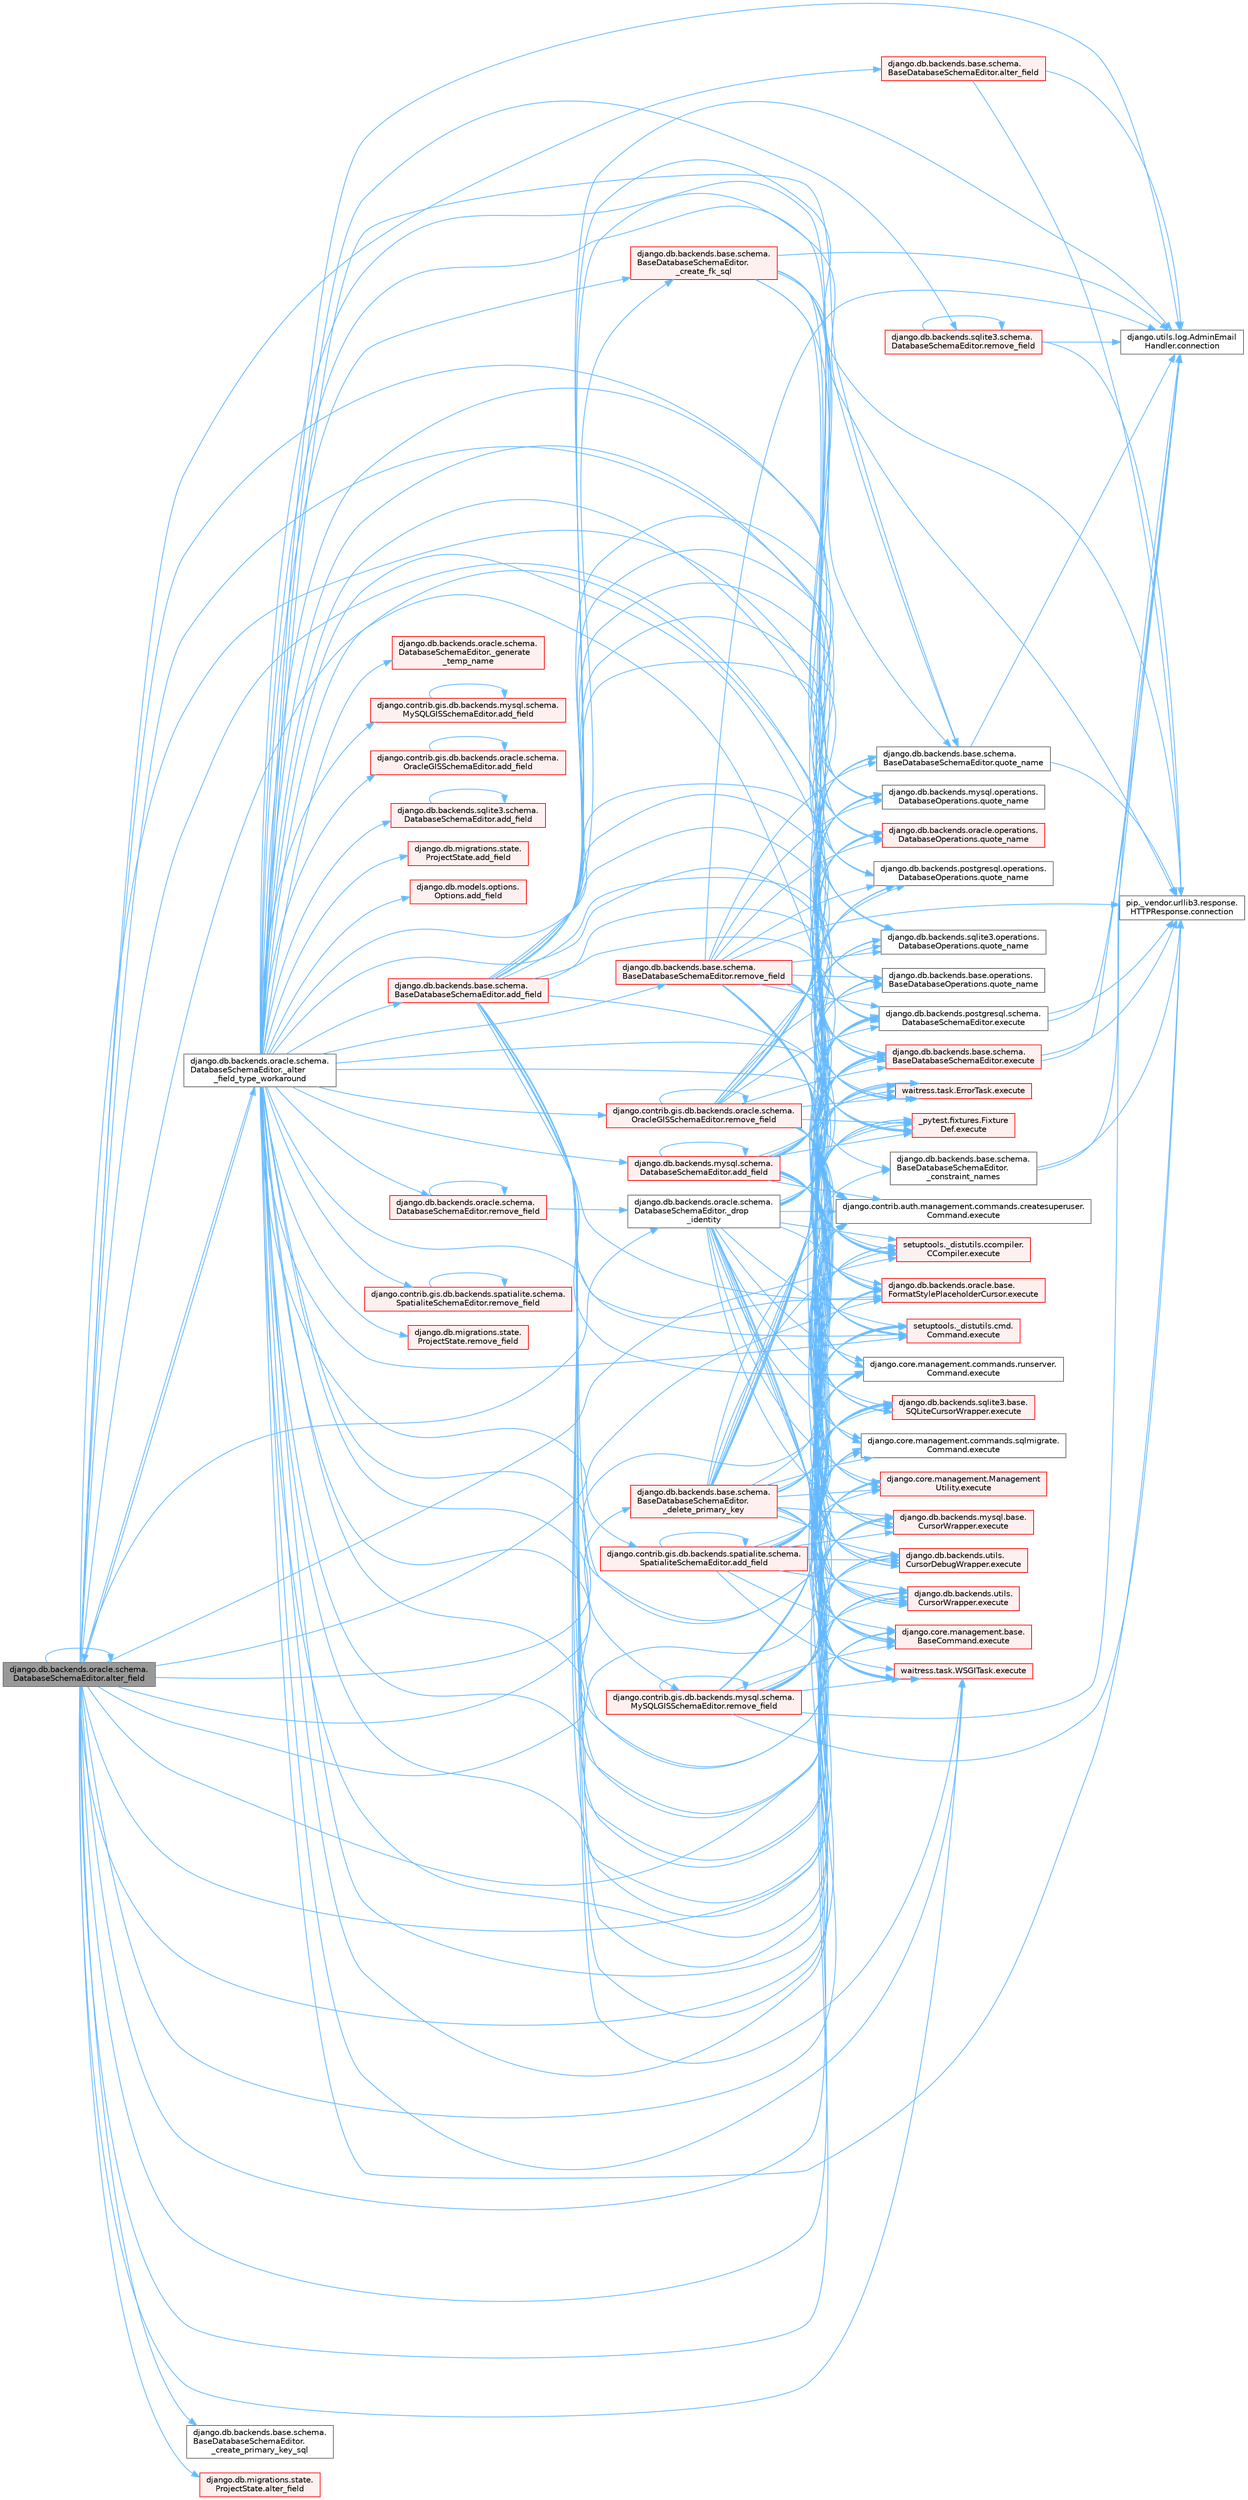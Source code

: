 digraph "django.db.backends.oracle.schema.DatabaseSchemaEditor.alter_field"
{
 // LATEX_PDF_SIZE
  bgcolor="transparent";
  edge [fontname=Helvetica,fontsize=10,labelfontname=Helvetica,labelfontsize=10];
  node [fontname=Helvetica,fontsize=10,shape=box,height=0.2,width=0.4];
  rankdir="LR";
  Node1 [id="Node000001",label="django.db.backends.oracle.schema.\lDatabaseSchemaEditor.alter_field",height=0.2,width=0.4,color="gray40", fillcolor="grey60", style="filled", fontcolor="black",tooltip=" "];
  Node1 -> Node2 [id="edge1_Node000001_Node000002",color="steelblue1",style="solid",tooltip=" "];
  Node2 [id="Node000002",label="django.db.backends.oracle.schema.\lDatabaseSchemaEditor._alter\l_field_type_workaround",height=0.2,width=0.4,color="grey40", fillcolor="white", style="filled",URL="$classdjango_1_1db_1_1backends_1_1oracle_1_1schema_1_1_database_schema_editor.html#a78bc314f7e1030c1ef072c72a185ebd5",tooltip=" "];
  Node2 -> Node3 [id="edge2_Node000002_Node000003",color="steelblue1",style="solid",tooltip=" "];
  Node3 [id="Node000003",label="django.db.backends.base.schema.\lBaseDatabaseSchemaEditor.\l_create_fk_sql",height=0.2,width=0.4,color="red", fillcolor="#FFF0F0", style="filled",URL="$classdjango_1_1db_1_1backends_1_1base_1_1schema_1_1_base_database_schema_editor.html#ad853d22c43c3b3a9d73e094ac6344331",tooltip=" "];
  Node3 -> Node6 [id="edge3_Node000003_Node000006",color="steelblue1",style="solid",tooltip=" "];
  Node6 [id="Node000006",label="django.utils.log.AdminEmail\lHandler.connection",height=0.2,width=0.4,color="grey40", fillcolor="white", style="filled",URL="$classdjango_1_1utils_1_1log_1_1_admin_email_handler.html#a545b5f7ec55a857fe1ca7836814a0760",tooltip=" "];
  Node3 -> Node7 [id="edge4_Node000003_Node000007",color="steelblue1",style="solid",tooltip=" "];
  Node7 [id="Node000007",label="pip._vendor.urllib3.response.\lHTTPResponse.connection",height=0.2,width=0.4,color="grey40", fillcolor="white", style="filled",URL="$classpip_1_1__vendor_1_1urllib3_1_1response_1_1_h_t_t_p_response.html#a9002314624685de3bbf9b84bdc87fef8",tooltip=" "];
  Node3 -> Node8 [id="edge5_Node000003_Node000008",color="steelblue1",style="solid",tooltip=" "];
  Node8 [id="Node000008",label="django.db.backends.base.operations.\lBaseDatabaseOperations.quote_name",height=0.2,width=0.4,color="grey40", fillcolor="white", style="filled",URL="$classdjango_1_1db_1_1backends_1_1base_1_1operations_1_1_base_database_operations.html#ab468094d1b03334704774ae62fbb7955",tooltip=" "];
  Node3 -> Node9 [id="edge6_Node000003_Node000009",color="steelblue1",style="solid",tooltip=" "];
  Node9 [id="Node000009",label="django.db.backends.base.schema.\lBaseDatabaseSchemaEditor.quote_name",height=0.2,width=0.4,color="grey40", fillcolor="white", style="filled",URL="$classdjango_1_1db_1_1backends_1_1base_1_1schema_1_1_base_database_schema_editor.html#aa816e47aecbbe22e29c76f25001a873a",tooltip=" "];
  Node9 -> Node6 [id="edge7_Node000009_Node000006",color="steelblue1",style="solid",tooltip=" "];
  Node9 -> Node7 [id="edge8_Node000009_Node000007",color="steelblue1",style="solid",tooltip=" "];
  Node3 -> Node10 [id="edge9_Node000003_Node000010",color="steelblue1",style="solid",tooltip=" "];
  Node10 [id="Node000010",label="django.db.backends.mysql.operations.\lDatabaseOperations.quote_name",height=0.2,width=0.4,color="grey40", fillcolor="white", style="filled",URL="$classdjango_1_1db_1_1backends_1_1mysql_1_1operations_1_1_database_operations.html#a5d1561dd784c0f000ed8c1aa43a6efbf",tooltip=" "];
  Node3 -> Node11 [id="edge10_Node000003_Node000011",color="steelblue1",style="solid",tooltip=" "];
  Node11 [id="Node000011",label="django.db.backends.oracle.operations.\lDatabaseOperations.quote_name",height=0.2,width=0.4,color="red", fillcolor="#FFF0F0", style="filled",URL="$classdjango_1_1db_1_1backends_1_1oracle_1_1operations_1_1_database_operations.html#ac7551d250b0adf678e5d00e4d69cb021",tooltip=" "];
  Node3 -> Node17 [id="edge11_Node000003_Node000017",color="steelblue1",style="solid",tooltip=" "];
  Node17 [id="Node000017",label="django.db.backends.postgresql.operations.\lDatabaseOperations.quote_name",height=0.2,width=0.4,color="grey40", fillcolor="white", style="filled",URL="$classdjango_1_1db_1_1backends_1_1postgresql_1_1operations_1_1_database_operations.html#ab2f9e33071d2c5abb03744171da3b801",tooltip=" "];
  Node3 -> Node18 [id="edge12_Node000003_Node000018",color="steelblue1",style="solid",tooltip=" "];
  Node18 [id="Node000018",label="django.db.backends.sqlite3.operations.\lDatabaseOperations.quote_name",height=0.2,width=0.4,color="grey40", fillcolor="white", style="filled",URL="$classdjango_1_1db_1_1backends_1_1sqlite3_1_1operations_1_1_database_operations.html#a14cbbcb5e889d88278c96a39911d641b",tooltip=" "];
  Node2 -> Node19 [id="edge13_Node000002_Node000019",color="steelblue1",style="solid",tooltip=" "];
  Node19 [id="Node000019",label="django.db.backends.oracle.schema.\lDatabaseSchemaEditor._generate\l_temp_name",height=0.2,width=0.4,color="red", fillcolor="#FFF0F0", style="filled",URL="$classdjango_1_1db_1_1backends_1_1oracle_1_1schema_1_1_database_schema_editor.html#a8c8496f0808096238c1c1738d7d98ccd",tooltip=" "];
  Node2 -> Node21 [id="edge14_Node000002_Node000021",color="steelblue1",style="solid",tooltip=" "];
  Node21 [id="Node000021",label="django.contrib.gis.db.backends.mysql.schema.\lMySQLGISSchemaEditor.add_field",height=0.2,width=0.4,color="red", fillcolor="#FFF0F0", style="filled",URL="$classdjango_1_1contrib_1_1gis_1_1db_1_1backends_1_1mysql_1_1schema_1_1_my_s_q_l_g_i_s_schema_editor.html#a2be61526cbe6b641a69269de2a2c11b5",tooltip=" "];
  Node21 -> Node21 [id="edge15_Node000021_Node000021",color="steelblue1",style="solid",tooltip=" "];
  Node2 -> Node4545 [id="edge16_Node000002_Node004545",color="steelblue1",style="solid",tooltip=" "];
  Node4545 [id="Node004545",label="django.contrib.gis.db.backends.oracle.schema.\lOracleGISSchemaEditor.add_field",height=0.2,width=0.4,color="red", fillcolor="#FFF0F0", style="filled",URL="$classdjango_1_1contrib_1_1gis_1_1db_1_1backends_1_1oracle_1_1schema_1_1_oracle_g_i_s_schema_editor.html#a809e33d7f4b5e305ff78ef88888b0911",tooltip=" "];
  Node4545 -> Node4545 [id="edge17_Node004545_Node004545",color="steelblue1",style="solid",tooltip=" "];
  Node2 -> Node4547 [id="edge18_Node000002_Node004547",color="steelblue1",style="solid",tooltip=" "];
  Node4547 [id="Node004547",label="django.contrib.gis.db.backends.spatialite.schema.\lSpatialiteSchemaEditor.add_field",height=0.2,width=0.4,color="red", fillcolor="#FFF0F0", style="filled",URL="$classdjango_1_1contrib_1_1gis_1_1db_1_1backends_1_1spatialite_1_1schema_1_1_spatialite_schema_editor.html#ac6c0a11c42d919d3c5cc74bb59d8dcfc",tooltip=" "];
  Node4547 -> Node4547 [id="edge19_Node004547_Node004547",color="steelblue1",style="solid",tooltip=" "];
  Node4547 -> Node23 [id="edge20_Node004547_Node000023",color="steelblue1",style="solid",tooltip=" "];
  Node23 [id="Node000023",label="_pytest.fixtures.Fixture\lDef.execute",height=0.2,width=0.4,color="red", fillcolor="#FFF0F0", style="filled",URL="$class__pytest_1_1fixtures_1_1_fixture_def.html#ac27e0caaadd6404ffc2715216b643993",tooltip=" "];
  Node4547 -> Node3968 [id="edge21_Node004547_Node003968",color="steelblue1",style="solid",tooltip=" "];
  Node3968 [id="Node003968",label="django.contrib.auth.management.commands.createsuperuser.\lCommand.execute",height=0.2,width=0.4,color="grey40", fillcolor="white", style="filled",URL="$classdjango_1_1contrib_1_1auth_1_1management_1_1commands_1_1createsuperuser_1_1_command.html#a4dc8ad9953fcae01a4c61c32fe4c6540",tooltip=" "];
  Node4547 -> Node3969 [id="edge22_Node004547_Node003969",color="steelblue1",style="solid",tooltip=" "];
  Node3969 [id="Node003969",label="django.core.management.base.\lBaseCommand.execute",height=0.2,width=0.4,color="red", fillcolor="#FFF0F0", style="filled",URL="$classdjango_1_1core_1_1management_1_1base_1_1_base_command.html#a5621c1fb51be6a2deff6777d90c25ee0",tooltip=" "];
  Node4547 -> Node3971 [id="edge23_Node004547_Node003971",color="steelblue1",style="solid",tooltip=" "];
  Node3971 [id="Node003971",label="django.core.management.commands.runserver.\lCommand.execute",height=0.2,width=0.4,color="grey40", fillcolor="white", style="filled",URL="$classdjango_1_1core_1_1management_1_1commands_1_1runserver_1_1_command.html#a86b4bdbf596d9f612125e143148d9919",tooltip=" "];
  Node4547 -> Node3972 [id="edge24_Node004547_Node003972",color="steelblue1",style="solid",tooltip=" "];
  Node3972 [id="Node003972",label="django.core.management.commands.sqlmigrate.\lCommand.execute",height=0.2,width=0.4,color="grey40", fillcolor="white", style="filled",URL="$classdjango_1_1core_1_1management_1_1commands_1_1sqlmigrate_1_1_command.html#ad47c65d3d4820430ce43bb5f2086789d",tooltip=" "];
  Node4547 -> Node3973 [id="edge25_Node004547_Node003973",color="steelblue1",style="solid",tooltip=" "];
  Node3973 [id="Node003973",label="django.core.management.Management\lUtility.execute",height=0.2,width=0.4,color="red", fillcolor="#FFF0F0", style="filled",URL="$classdjango_1_1core_1_1management_1_1_management_utility.html#ab2752203019f6a6274c55e096770c008",tooltip=" "];
  Node4547 -> Node3981 [id="edge26_Node004547_Node003981",color="steelblue1",style="solid",tooltip=" "];
  Node3981 [id="Node003981",label="django.db.backends.base.schema.\lBaseDatabaseSchemaEditor.execute",height=0.2,width=0.4,color="red", fillcolor="#FFF0F0", style="filled",URL="$classdjango_1_1db_1_1backends_1_1base_1_1schema_1_1_base_database_schema_editor.html#a964d07b6ba94dc1698e896feeeb57353",tooltip=" "];
  Node3981 -> Node6 [id="edge27_Node003981_Node000006",color="steelblue1",style="solid",tooltip=" "];
  Node3981 -> Node7 [id="edge28_Node003981_Node000007",color="steelblue1",style="solid",tooltip=" "];
  Node4547 -> Node3984 [id="edge29_Node004547_Node003984",color="steelblue1",style="solid",tooltip=" "];
  Node3984 [id="Node003984",label="django.db.backends.mysql.base.\lCursorWrapper.execute",height=0.2,width=0.4,color="red", fillcolor="#FFF0F0", style="filled",URL="$classdjango_1_1db_1_1backends_1_1mysql_1_1base_1_1_cursor_wrapper.html#a6b2d41b73d7c215224f1e994aad6ad60",tooltip=" "];
  Node4547 -> Node3985 [id="edge30_Node004547_Node003985",color="steelblue1",style="solid",tooltip=" "];
  Node3985 [id="Node003985",label="django.db.backends.oracle.base.\lFormatStylePlaceholderCursor.execute",height=0.2,width=0.4,color="red", fillcolor="#FFF0F0", style="filled",URL="$classdjango_1_1db_1_1backends_1_1oracle_1_1base_1_1_format_style_placeholder_cursor.html#a0717bdbea59134a88e5f10399c33a251",tooltip=" "];
  Node4547 -> Node3991 [id="edge31_Node004547_Node003991",color="steelblue1",style="solid",tooltip=" "];
  Node3991 [id="Node003991",label="django.db.backends.postgresql.schema.\lDatabaseSchemaEditor.execute",height=0.2,width=0.4,color="grey40", fillcolor="white", style="filled",URL="$classdjango_1_1db_1_1backends_1_1postgresql_1_1schema_1_1_database_schema_editor.html#afe7e39d1fd0ac2c6216f90295b9382ae",tooltip=" "];
  Node3991 -> Node6 [id="edge32_Node003991_Node000006",color="steelblue1",style="solid",tooltip=" "];
  Node3991 -> Node7 [id="edge33_Node003991_Node000007",color="steelblue1",style="solid",tooltip=" "];
  Node4547 -> Node3992 [id="edge34_Node004547_Node003992",color="steelblue1",style="solid",tooltip=" "];
  Node3992 [id="Node003992",label="django.db.backends.sqlite3.base.\lSQLiteCursorWrapper.execute",height=0.2,width=0.4,color="red", fillcolor="#FFF0F0", style="filled",URL="$classdjango_1_1db_1_1backends_1_1sqlite3_1_1base_1_1_s_q_lite_cursor_wrapper.html#a41115eb3813040514a6c6c7111aa0b57",tooltip=" "];
  Node4547 -> Node3994 [id="edge35_Node004547_Node003994",color="steelblue1",style="solid",tooltip=" "];
  Node3994 [id="Node003994",label="django.db.backends.utils.\lCursorDebugWrapper.execute",height=0.2,width=0.4,color="red", fillcolor="#FFF0F0", style="filled",URL="$classdjango_1_1db_1_1backends_1_1utils_1_1_cursor_debug_wrapper.html#af0443013785fceb3f05b38198a71ca3f",tooltip=" "];
  Node4547 -> Node3995 [id="edge36_Node004547_Node003995",color="steelblue1",style="solid",tooltip=" "];
  Node3995 [id="Node003995",label="django.db.backends.utils.\lCursorWrapper.execute",height=0.2,width=0.4,color="red", fillcolor="#FFF0F0", style="filled",URL="$classdjango_1_1db_1_1backends_1_1utils_1_1_cursor_wrapper.html#a7d0bc9b6584c9fee961505e1d460547c",tooltip=" "];
  Node4547 -> Node3998 [id="edge37_Node004547_Node003998",color="steelblue1",style="solid",tooltip=" "];
  Node3998 [id="Node003998",label="setuptools._distutils.ccompiler.\lCCompiler.execute",height=0.2,width=0.4,color="red", fillcolor="#FFF0F0", style="filled",URL="$classsetuptools_1_1__distutils_1_1ccompiler_1_1_c_compiler.html#a726dd6c4cc45b2077fa6bc43dc8fe60e",tooltip=" "];
  Node4547 -> Node3999 [id="edge38_Node004547_Node003999",color="steelblue1",style="solid",tooltip=" "];
  Node3999 [id="Node003999",label="setuptools._distutils.cmd.\lCommand.execute",height=0.2,width=0.4,color="red", fillcolor="#FFF0F0", style="filled",URL="$classsetuptools_1_1__distutils_1_1cmd_1_1_command.html#a371b567539d5bc0e2a134bf361e97b38",tooltip=" "];
  Node4547 -> Node4000 [id="edge39_Node004547_Node004000",color="steelblue1",style="solid",tooltip=" "];
  Node4000 [id="Node004000",label="waitress.task.ErrorTask.execute",height=0.2,width=0.4,color="red", fillcolor="#FFF0F0", style="filled",URL="$classwaitress_1_1task_1_1_error_task.html#ad5c6d14c13ba3d33e82b1b138e634bb0",tooltip=" "];
  Node4547 -> Node4001 [id="edge40_Node004547_Node004001",color="steelblue1",style="solid",tooltip=" "];
  Node4001 [id="Node004001",label="waitress.task.WSGITask.execute",height=0.2,width=0.4,color="red", fillcolor="#FFF0F0", style="filled",URL="$classwaitress_1_1task_1_1_w_s_g_i_task.html#ac677ac1c03116dfa724298750580883b",tooltip=" "];
  Node2 -> Node4589 [id="edge41_Node000002_Node004589",color="steelblue1",style="solid",tooltip=" "];
  Node4589 [id="Node004589",label="django.db.backends.base.schema.\lBaseDatabaseSchemaEditor.add_field",height=0.2,width=0.4,color="red", fillcolor="#FFF0F0", style="filled",URL="$classdjango_1_1db_1_1backends_1_1base_1_1schema_1_1_base_database_schema_editor.html#affe03b0f7c180f8cb5759a5cff4f006a",tooltip=" "];
  Node4589 -> Node3 [id="edge42_Node004589_Node000003",color="steelblue1",style="solid",tooltip=" "];
  Node4589 -> Node6 [id="edge43_Node004589_Node000006",color="steelblue1",style="solid",tooltip=" "];
  Node4589 -> Node7 [id="edge44_Node004589_Node000007",color="steelblue1",style="solid",tooltip=" "];
  Node4589 -> Node23 [id="edge45_Node004589_Node000023",color="steelblue1",style="solid",tooltip=" "];
  Node4589 -> Node3968 [id="edge46_Node004589_Node003968",color="steelblue1",style="solid",tooltip=" "];
  Node4589 -> Node3969 [id="edge47_Node004589_Node003969",color="steelblue1",style="solid",tooltip=" "];
  Node4589 -> Node3971 [id="edge48_Node004589_Node003971",color="steelblue1",style="solid",tooltip=" "];
  Node4589 -> Node3972 [id="edge49_Node004589_Node003972",color="steelblue1",style="solid",tooltip=" "];
  Node4589 -> Node3973 [id="edge50_Node004589_Node003973",color="steelblue1",style="solid",tooltip=" "];
  Node4589 -> Node3981 [id="edge51_Node004589_Node003981",color="steelblue1",style="solid",tooltip=" "];
  Node4589 -> Node3984 [id="edge52_Node004589_Node003984",color="steelblue1",style="solid",tooltip=" "];
  Node4589 -> Node3985 [id="edge53_Node004589_Node003985",color="steelblue1",style="solid",tooltip=" "];
  Node4589 -> Node3991 [id="edge54_Node004589_Node003991",color="steelblue1",style="solid",tooltip=" "];
  Node4589 -> Node3992 [id="edge55_Node004589_Node003992",color="steelblue1",style="solid",tooltip=" "];
  Node4589 -> Node3994 [id="edge56_Node004589_Node003994",color="steelblue1",style="solid",tooltip=" "];
  Node4589 -> Node3995 [id="edge57_Node004589_Node003995",color="steelblue1",style="solid",tooltip=" "];
  Node4589 -> Node3998 [id="edge58_Node004589_Node003998",color="steelblue1",style="solid",tooltip=" "];
  Node4589 -> Node3999 [id="edge59_Node004589_Node003999",color="steelblue1",style="solid",tooltip=" "];
  Node4589 -> Node4000 [id="edge60_Node004589_Node004000",color="steelblue1",style="solid",tooltip=" "];
  Node4589 -> Node4001 [id="edge61_Node004589_Node004001",color="steelblue1",style="solid",tooltip=" "];
  Node4589 -> Node8 [id="edge62_Node004589_Node000008",color="steelblue1",style="solid",tooltip=" "];
  Node4589 -> Node9 [id="edge63_Node004589_Node000009",color="steelblue1",style="solid",tooltip=" "];
  Node4589 -> Node10 [id="edge64_Node004589_Node000010",color="steelblue1",style="solid",tooltip=" "];
  Node4589 -> Node11 [id="edge65_Node004589_Node000011",color="steelblue1",style="solid",tooltip=" "];
  Node4589 -> Node17 [id="edge66_Node004589_Node000017",color="steelblue1",style="solid",tooltip=" "];
  Node4589 -> Node18 [id="edge67_Node004589_Node000018",color="steelblue1",style="solid",tooltip=" "];
  Node2 -> Node4621 [id="edge68_Node000002_Node004621",color="steelblue1",style="solid",tooltip=" "];
  Node4621 [id="Node004621",label="django.db.backends.mysql.schema.\lDatabaseSchemaEditor.add_field",height=0.2,width=0.4,color="red", fillcolor="#FFF0F0", style="filled",URL="$classdjango_1_1db_1_1backends_1_1mysql_1_1schema_1_1_database_schema_editor.html#a2bb764c2fab516643cccf83b8865b410",tooltip=" "];
  Node4621 -> Node4621 [id="edge69_Node004621_Node004621",color="steelblue1",style="solid",tooltip=" "];
  Node4621 -> Node23 [id="edge70_Node004621_Node000023",color="steelblue1",style="solid",tooltip=" "];
  Node4621 -> Node3968 [id="edge71_Node004621_Node003968",color="steelblue1",style="solid",tooltip=" "];
  Node4621 -> Node3969 [id="edge72_Node004621_Node003969",color="steelblue1",style="solid",tooltip=" "];
  Node4621 -> Node3971 [id="edge73_Node004621_Node003971",color="steelblue1",style="solid",tooltip=" "];
  Node4621 -> Node3972 [id="edge74_Node004621_Node003972",color="steelblue1",style="solid",tooltip=" "];
  Node4621 -> Node3973 [id="edge75_Node004621_Node003973",color="steelblue1",style="solid",tooltip=" "];
  Node4621 -> Node3981 [id="edge76_Node004621_Node003981",color="steelblue1",style="solid",tooltip=" "];
  Node4621 -> Node3984 [id="edge77_Node004621_Node003984",color="steelblue1",style="solid",tooltip=" "];
  Node4621 -> Node3985 [id="edge78_Node004621_Node003985",color="steelblue1",style="solid",tooltip=" "];
  Node4621 -> Node3991 [id="edge79_Node004621_Node003991",color="steelblue1",style="solid",tooltip=" "];
  Node4621 -> Node3992 [id="edge80_Node004621_Node003992",color="steelblue1",style="solid",tooltip=" "];
  Node4621 -> Node3994 [id="edge81_Node004621_Node003994",color="steelblue1",style="solid",tooltip=" "];
  Node4621 -> Node3995 [id="edge82_Node004621_Node003995",color="steelblue1",style="solid",tooltip=" "];
  Node4621 -> Node3998 [id="edge83_Node004621_Node003998",color="steelblue1",style="solid",tooltip=" "];
  Node4621 -> Node3999 [id="edge84_Node004621_Node003999",color="steelblue1",style="solid",tooltip=" "];
  Node4621 -> Node4000 [id="edge85_Node004621_Node004000",color="steelblue1",style="solid",tooltip=" "];
  Node4621 -> Node4001 [id="edge86_Node004621_Node004001",color="steelblue1",style="solid",tooltip=" "];
  Node4621 -> Node8 [id="edge87_Node004621_Node000008",color="steelblue1",style="solid",tooltip=" "];
  Node4621 -> Node9 [id="edge88_Node004621_Node000009",color="steelblue1",style="solid",tooltip=" "];
  Node4621 -> Node10 [id="edge89_Node004621_Node000010",color="steelblue1",style="solid",tooltip=" "];
  Node4621 -> Node11 [id="edge90_Node004621_Node000011",color="steelblue1",style="solid",tooltip=" "];
  Node4621 -> Node17 [id="edge91_Node004621_Node000017",color="steelblue1",style="solid",tooltip=" "];
  Node4621 -> Node18 [id="edge92_Node004621_Node000018",color="steelblue1",style="solid",tooltip=" "];
  Node2 -> Node4622 [id="edge93_Node000002_Node004622",color="steelblue1",style="solid",tooltip=" "];
  Node4622 [id="Node004622",label="django.db.backends.sqlite3.schema.\lDatabaseSchemaEditor.add_field",height=0.2,width=0.4,color="red", fillcolor="#FFF0F0", style="filled",URL="$classdjango_1_1db_1_1backends_1_1sqlite3_1_1schema_1_1_database_schema_editor.html#a86ab5e51a9418ae6d274cd67fed8ba0b",tooltip=" "];
  Node4622 -> Node4622 [id="edge94_Node004622_Node004622",color="steelblue1",style="solid",tooltip=" "];
  Node2 -> Node4633 [id="edge95_Node000002_Node004633",color="steelblue1",style="solid",tooltip=" "];
  Node4633 [id="Node004633",label="django.db.migrations.state.\lProjectState.add_field",height=0.2,width=0.4,color="red", fillcolor="#FFF0F0", style="filled",URL="$classdjango_1_1db_1_1migrations_1_1state_1_1_project_state.html#a05867e83b921067934002ceac52dcbe4",tooltip=" "];
  Node2 -> Node4645 [id="edge96_Node000002_Node004645",color="steelblue1",style="solid",tooltip=" "];
  Node4645 [id="Node004645",label="django.db.models.options.\lOptions.add_field",height=0.2,width=0.4,color="red", fillcolor="#FFF0F0", style="filled",URL="$classdjango_1_1db_1_1models_1_1options_1_1_options.html#a32d3d86d6fa418059b951c6e8021d4af",tooltip=" "];
  Node2 -> Node1 [id="edge97_Node000002_Node000001",color="steelblue1",style="solid",tooltip=" "];
  Node2 -> Node6 [id="edge98_Node000002_Node000006",color="steelblue1",style="solid",tooltip=" "];
  Node2 -> Node7 [id="edge99_Node000002_Node000007",color="steelblue1",style="solid",tooltip=" "];
  Node2 -> Node23 [id="edge100_Node000002_Node000023",color="steelblue1",style="solid",tooltip=" "];
  Node2 -> Node3968 [id="edge101_Node000002_Node003968",color="steelblue1",style="solid",tooltip=" "];
  Node2 -> Node3969 [id="edge102_Node000002_Node003969",color="steelblue1",style="solid",tooltip=" "];
  Node2 -> Node3971 [id="edge103_Node000002_Node003971",color="steelblue1",style="solid",tooltip=" "];
  Node2 -> Node3972 [id="edge104_Node000002_Node003972",color="steelblue1",style="solid",tooltip=" "];
  Node2 -> Node3973 [id="edge105_Node000002_Node003973",color="steelblue1",style="solid",tooltip=" "];
  Node2 -> Node3981 [id="edge106_Node000002_Node003981",color="steelblue1",style="solid",tooltip=" "];
  Node2 -> Node3984 [id="edge107_Node000002_Node003984",color="steelblue1",style="solid",tooltip=" "];
  Node2 -> Node3985 [id="edge108_Node000002_Node003985",color="steelblue1",style="solid",tooltip=" "];
  Node2 -> Node3991 [id="edge109_Node000002_Node003991",color="steelblue1",style="solid",tooltip=" "];
  Node2 -> Node3992 [id="edge110_Node000002_Node003992",color="steelblue1",style="solid",tooltip=" "];
  Node2 -> Node3994 [id="edge111_Node000002_Node003994",color="steelblue1",style="solid",tooltip=" "];
  Node2 -> Node3995 [id="edge112_Node000002_Node003995",color="steelblue1",style="solid",tooltip=" "];
  Node2 -> Node3998 [id="edge113_Node000002_Node003998",color="steelblue1",style="solid",tooltip=" "];
  Node2 -> Node3999 [id="edge114_Node000002_Node003999",color="steelblue1",style="solid",tooltip=" "];
  Node2 -> Node4000 [id="edge115_Node000002_Node004000",color="steelblue1",style="solid",tooltip=" "];
  Node2 -> Node4001 [id="edge116_Node000002_Node004001",color="steelblue1",style="solid",tooltip=" "];
  Node2 -> Node8 [id="edge117_Node000002_Node000008",color="steelblue1",style="solid",tooltip=" "];
  Node2 -> Node9 [id="edge118_Node000002_Node000009",color="steelblue1",style="solid",tooltip=" "];
  Node2 -> Node10 [id="edge119_Node000002_Node000010",color="steelblue1",style="solid",tooltip=" "];
  Node2 -> Node11 [id="edge120_Node000002_Node000011",color="steelblue1",style="solid",tooltip=" "];
  Node2 -> Node17 [id="edge121_Node000002_Node000017",color="steelblue1",style="solid",tooltip=" "];
  Node2 -> Node18 [id="edge122_Node000002_Node000018",color="steelblue1",style="solid",tooltip=" "];
  Node2 -> Node4648 [id="edge123_Node000002_Node004648",color="steelblue1",style="solid",tooltip=" "];
  Node4648 [id="Node004648",label="django.contrib.gis.db.backends.mysql.schema.\lMySQLGISSchemaEditor.remove_field",height=0.2,width=0.4,color="red", fillcolor="#FFF0F0", style="filled",URL="$classdjango_1_1contrib_1_1gis_1_1db_1_1backends_1_1mysql_1_1schema_1_1_my_s_q_l_g_i_s_schema_editor.html#a42c4ccd16596ef9bc64369e876e66df3",tooltip=" "];
  Node4648 -> Node6 [id="edge124_Node004648_Node000006",color="steelblue1",style="solid",tooltip=" "];
  Node4648 -> Node7 [id="edge125_Node004648_Node000007",color="steelblue1",style="solid",tooltip=" "];
  Node4648 -> Node23 [id="edge126_Node004648_Node000023",color="steelblue1",style="solid",tooltip=" "];
  Node4648 -> Node3968 [id="edge127_Node004648_Node003968",color="steelblue1",style="solid",tooltip=" "];
  Node4648 -> Node3969 [id="edge128_Node004648_Node003969",color="steelblue1",style="solid",tooltip=" "];
  Node4648 -> Node3971 [id="edge129_Node004648_Node003971",color="steelblue1",style="solid",tooltip=" "];
  Node4648 -> Node3972 [id="edge130_Node004648_Node003972",color="steelblue1",style="solid",tooltip=" "];
  Node4648 -> Node3973 [id="edge131_Node004648_Node003973",color="steelblue1",style="solid",tooltip=" "];
  Node4648 -> Node3981 [id="edge132_Node004648_Node003981",color="steelblue1",style="solid",tooltip=" "];
  Node4648 -> Node3984 [id="edge133_Node004648_Node003984",color="steelblue1",style="solid",tooltip=" "];
  Node4648 -> Node3985 [id="edge134_Node004648_Node003985",color="steelblue1",style="solid",tooltip=" "];
  Node4648 -> Node3991 [id="edge135_Node004648_Node003991",color="steelblue1",style="solid",tooltip=" "];
  Node4648 -> Node3992 [id="edge136_Node004648_Node003992",color="steelblue1",style="solid",tooltip=" "];
  Node4648 -> Node3994 [id="edge137_Node004648_Node003994",color="steelblue1",style="solid",tooltip=" "];
  Node4648 -> Node3995 [id="edge138_Node004648_Node003995",color="steelblue1",style="solid",tooltip=" "];
  Node4648 -> Node3998 [id="edge139_Node004648_Node003998",color="steelblue1",style="solid",tooltip=" "];
  Node4648 -> Node3999 [id="edge140_Node004648_Node003999",color="steelblue1",style="solid",tooltip=" "];
  Node4648 -> Node4000 [id="edge141_Node004648_Node004000",color="steelblue1",style="solid",tooltip=" "];
  Node4648 -> Node4001 [id="edge142_Node004648_Node004001",color="steelblue1",style="solid",tooltip=" "];
  Node4648 -> Node4648 [id="edge143_Node004648_Node004648",color="steelblue1",style="solid",tooltip=" "];
  Node2 -> Node4649 [id="edge144_Node000002_Node004649",color="steelblue1",style="solid",tooltip=" "];
  Node4649 [id="Node004649",label="django.contrib.gis.db.backends.oracle.schema.\lOracleGISSchemaEditor.remove_field",height=0.2,width=0.4,color="red", fillcolor="#FFF0F0", style="filled",URL="$classdjango_1_1contrib_1_1gis_1_1db_1_1backends_1_1oracle_1_1schema_1_1_oracle_g_i_s_schema_editor.html#ae50523d90339ec103c8749d685f411bc",tooltip=" "];
  Node4649 -> Node23 [id="edge145_Node004649_Node000023",color="steelblue1",style="solid",tooltip=" "];
  Node4649 -> Node3968 [id="edge146_Node004649_Node003968",color="steelblue1",style="solid",tooltip=" "];
  Node4649 -> Node3969 [id="edge147_Node004649_Node003969",color="steelblue1",style="solid",tooltip=" "];
  Node4649 -> Node3971 [id="edge148_Node004649_Node003971",color="steelblue1",style="solid",tooltip=" "];
  Node4649 -> Node3972 [id="edge149_Node004649_Node003972",color="steelblue1",style="solid",tooltip=" "];
  Node4649 -> Node3973 [id="edge150_Node004649_Node003973",color="steelblue1",style="solid",tooltip=" "];
  Node4649 -> Node3981 [id="edge151_Node004649_Node003981",color="steelblue1",style="solid",tooltip=" "];
  Node4649 -> Node3984 [id="edge152_Node004649_Node003984",color="steelblue1",style="solid",tooltip=" "];
  Node4649 -> Node3985 [id="edge153_Node004649_Node003985",color="steelblue1",style="solid",tooltip=" "];
  Node4649 -> Node3991 [id="edge154_Node004649_Node003991",color="steelblue1",style="solid",tooltip=" "];
  Node4649 -> Node3992 [id="edge155_Node004649_Node003992",color="steelblue1",style="solid",tooltip=" "];
  Node4649 -> Node3994 [id="edge156_Node004649_Node003994",color="steelblue1",style="solid",tooltip=" "];
  Node4649 -> Node3995 [id="edge157_Node004649_Node003995",color="steelblue1",style="solid",tooltip=" "];
  Node4649 -> Node3998 [id="edge158_Node004649_Node003998",color="steelblue1",style="solid",tooltip=" "];
  Node4649 -> Node3999 [id="edge159_Node004649_Node003999",color="steelblue1",style="solid",tooltip=" "];
  Node4649 -> Node4000 [id="edge160_Node004649_Node004000",color="steelblue1",style="solid",tooltip=" "];
  Node4649 -> Node4001 [id="edge161_Node004649_Node004001",color="steelblue1",style="solid",tooltip=" "];
  Node4649 -> Node8 [id="edge162_Node004649_Node000008",color="steelblue1",style="solid",tooltip=" "];
  Node4649 -> Node9 [id="edge163_Node004649_Node000009",color="steelblue1",style="solid",tooltip=" "];
  Node4649 -> Node10 [id="edge164_Node004649_Node000010",color="steelblue1",style="solid",tooltip=" "];
  Node4649 -> Node11 [id="edge165_Node004649_Node000011",color="steelblue1",style="solid",tooltip=" "];
  Node4649 -> Node17 [id="edge166_Node004649_Node000017",color="steelblue1",style="solid",tooltip=" "];
  Node4649 -> Node18 [id="edge167_Node004649_Node000018",color="steelblue1",style="solid",tooltip=" "];
  Node4649 -> Node4649 [id="edge168_Node004649_Node004649",color="steelblue1",style="solid",tooltip=" "];
  Node2 -> Node4650 [id="edge169_Node000002_Node004650",color="steelblue1",style="solid",tooltip=" "];
  Node4650 [id="Node004650",label="django.contrib.gis.db.backends.spatialite.schema.\lSpatialiteSchemaEditor.remove_field",height=0.2,width=0.4,color="red", fillcolor="#FFF0F0", style="filled",URL="$classdjango_1_1contrib_1_1gis_1_1db_1_1backends_1_1spatialite_1_1schema_1_1_spatialite_schema_editor.html#a4c59cbfa609b5ed7dc5f235d65898ed4",tooltip=" "];
  Node4650 -> Node4650 [id="edge170_Node004650_Node004650",color="steelblue1",style="solid",tooltip=" "];
  Node2 -> Node4651 [id="edge171_Node000002_Node004651",color="steelblue1",style="solid",tooltip=" "];
  Node4651 [id="Node004651",label="django.db.backends.base.schema.\lBaseDatabaseSchemaEditor.remove_field",height=0.2,width=0.4,color="red", fillcolor="#FFF0F0", style="filled",URL="$classdjango_1_1db_1_1backends_1_1base_1_1schema_1_1_base_database_schema_editor.html#a962851f801c541e11c9ad9265bfe3347",tooltip=" "];
  Node4651 -> Node4652 [id="edge172_Node004651_Node004652",color="steelblue1",style="solid",tooltip=" "];
  Node4652 [id="Node004652",label="django.db.backends.base.schema.\lBaseDatabaseSchemaEditor.\l_constraint_names",height=0.2,width=0.4,color="grey40", fillcolor="white", style="filled",URL="$classdjango_1_1db_1_1backends_1_1base_1_1schema_1_1_base_database_schema_editor.html#a056d09f707e187d8190ea1a9c35ab501",tooltip=" "];
  Node4652 -> Node6 [id="edge173_Node004652_Node000006",color="steelblue1",style="solid",tooltip=" "];
  Node4652 -> Node7 [id="edge174_Node004652_Node000007",color="steelblue1",style="solid",tooltip=" "];
  Node4651 -> Node6 [id="edge175_Node004651_Node000006",color="steelblue1",style="solid",tooltip=" "];
  Node4651 -> Node7 [id="edge176_Node004651_Node000007",color="steelblue1",style="solid",tooltip=" "];
  Node4651 -> Node23 [id="edge177_Node004651_Node000023",color="steelblue1",style="solid",tooltip=" "];
  Node4651 -> Node3968 [id="edge178_Node004651_Node003968",color="steelblue1",style="solid",tooltip=" "];
  Node4651 -> Node3969 [id="edge179_Node004651_Node003969",color="steelblue1",style="solid",tooltip=" "];
  Node4651 -> Node3971 [id="edge180_Node004651_Node003971",color="steelblue1",style="solid",tooltip=" "];
  Node4651 -> Node3972 [id="edge181_Node004651_Node003972",color="steelblue1",style="solid",tooltip=" "];
  Node4651 -> Node3973 [id="edge182_Node004651_Node003973",color="steelblue1",style="solid",tooltip=" "];
  Node4651 -> Node3981 [id="edge183_Node004651_Node003981",color="steelblue1",style="solid",tooltip=" "];
  Node4651 -> Node3984 [id="edge184_Node004651_Node003984",color="steelblue1",style="solid",tooltip=" "];
  Node4651 -> Node3985 [id="edge185_Node004651_Node003985",color="steelblue1",style="solid",tooltip=" "];
  Node4651 -> Node3991 [id="edge186_Node004651_Node003991",color="steelblue1",style="solid",tooltip=" "];
  Node4651 -> Node3992 [id="edge187_Node004651_Node003992",color="steelblue1",style="solid",tooltip=" "];
  Node4651 -> Node3994 [id="edge188_Node004651_Node003994",color="steelblue1",style="solid",tooltip=" "];
  Node4651 -> Node3995 [id="edge189_Node004651_Node003995",color="steelblue1",style="solid",tooltip=" "];
  Node4651 -> Node3998 [id="edge190_Node004651_Node003998",color="steelblue1",style="solid",tooltip=" "];
  Node4651 -> Node3999 [id="edge191_Node004651_Node003999",color="steelblue1",style="solid",tooltip=" "];
  Node4651 -> Node4000 [id="edge192_Node004651_Node004000",color="steelblue1",style="solid",tooltip=" "];
  Node4651 -> Node4001 [id="edge193_Node004651_Node004001",color="steelblue1",style="solid",tooltip=" "];
  Node4651 -> Node8 [id="edge194_Node004651_Node000008",color="steelblue1",style="solid",tooltip=" "];
  Node4651 -> Node9 [id="edge195_Node004651_Node000009",color="steelblue1",style="solid",tooltip=" "];
  Node4651 -> Node10 [id="edge196_Node004651_Node000010",color="steelblue1",style="solid",tooltip=" "];
  Node4651 -> Node11 [id="edge197_Node004651_Node000011",color="steelblue1",style="solid",tooltip=" "];
  Node4651 -> Node17 [id="edge198_Node004651_Node000017",color="steelblue1",style="solid",tooltip=" "];
  Node4651 -> Node18 [id="edge199_Node004651_Node000018",color="steelblue1",style="solid",tooltip=" "];
  Node2 -> Node4654 [id="edge200_Node000002_Node004654",color="steelblue1",style="solid",tooltip=" "];
  Node4654 [id="Node004654",label="django.db.backends.oracle.schema.\lDatabaseSchemaEditor.remove_field",height=0.2,width=0.4,color="red", fillcolor="#FFF0F0", style="filled",URL="$classdjango_1_1db_1_1backends_1_1oracle_1_1schema_1_1_database_schema_editor.html#a16711995d52b9b905bc82eb605593eea",tooltip=" "];
  Node4654 -> Node4655 [id="edge201_Node004654_Node004655",color="steelblue1",style="solid",tooltip=" "];
  Node4655 [id="Node004655",label="django.db.backends.oracle.schema.\lDatabaseSchemaEditor._drop\l_identity",height=0.2,width=0.4,color="grey40", fillcolor="white", style="filled",URL="$classdjango_1_1db_1_1backends_1_1oracle_1_1schema_1_1_database_schema_editor.html#a215f07e8311d1fd657957c4dbba8cfde",tooltip=" "];
  Node4655 -> Node23 [id="edge202_Node004655_Node000023",color="steelblue1",style="solid",tooltip=" "];
  Node4655 -> Node3968 [id="edge203_Node004655_Node003968",color="steelblue1",style="solid",tooltip=" "];
  Node4655 -> Node3969 [id="edge204_Node004655_Node003969",color="steelblue1",style="solid",tooltip=" "];
  Node4655 -> Node3971 [id="edge205_Node004655_Node003971",color="steelblue1",style="solid",tooltip=" "];
  Node4655 -> Node3972 [id="edge206_Node004655_Node003972",color="steelblue1",style="solid",tooltip=" "];
  Node4655 -> Node3973 [id="edge207_Node004655_Node003973",color="steelblue1",style="solid",tooltip=" "];
  Node4655 -> Node3981 [id="edge208_Node004655_Node003981",color="steelblue1",style="solid",tooltip=" "];
  Node4655 -> Node3984 [id="edge209_Node004655_Node003984",color="steelblue1",style="solid",tooltip=" "];
  Node4655 -> Node3985 [id="edge210_Node004655_Node003985",color="steelblue1",style="solid",tooltip=" "];
  Node4655 -> Node3991 [id="edge211_Node004655_Node003991",color="steelblue1",style="solid",tooltip=" "];
  Node4655 -> Node3992 [id="edge212_Node004655_Node003992",color="steelblue1",style="solid",tooltip=" "];
  Node4655 -> Node3994 [id="edge213_Node004655_Node003994",color="steelblue1",style="solid",tooltip=" "];
  Node4655 -> Node3995 [id="edge214_Node004655_Node003995",color="steelblue1",style="solid",tooltip=" "];
  Node4655 -> Node3998 [id="edge215_Node004655_Node003998",color="steelblue1",style="solid",tooltip=" "];
  Node4655 -> Node3999 [id="edge216_Node004655_Node003999",color="steelblue1",style="solid",tooltip=" "];
  Node4655 -> Node4000 [id="edge217_Node004655_Node004000",color="steelblue1",style="solid",tooltip=" "];
  Node4655 -> Node4001 [id="edge218_Node004655_Node004001",color="steelblue1",style="solid",tooltip=" "];
  Node4655 -> Node8 [id="edge219_Node004655_Node000008",color="steelblue1",style="solid",tooltip=" "];
  Node4655 -> Node9 [id="edge220_Node004655_Node000009",color="steelblue1",style="solid",tooltip=" "];
  Node4655 -> Node10 [id="edge221_Node004655_Node000010",color="steelblue1",style="solid",tooltip=" "];
  Node4655 -> Node11 [id="edge222_Node004655_Node000011",color="steelblue1",style="solid",tooltip=" "];
  Node4655 -> Node17 [id="edge223_Node004655_Node000017",color="steelblue1",style="solid",tooltip=" "];
  Node4655 -> Node18 [id="edge224_Node004655_Node000018",color="steelblue1",style="solid",tooltip=" "];
  Node4654 -> Node4654 [id="edge225_Node004654_Node004654",color="steelblue1",style="solid",tooltip=" "];
  Node2 -> Node4657 [id="edge226_Node000002_Node004657",color="steelblue1",style="solid",tooltip=" "];
  Node4657 [id="Node004657",label="django.db.backends.sqlite3.schema.\lDatabaseSchemaEditor.remove_field",height=0.2,width=0.4,color="red", fillcolor="#FFF0F0", style="filled",URL="$classdjango_1_1db_1_1backends_1_1sqlite3_1_1schema_1_1_database_schema_editor.html#a1cb65c15605e13a0cd3720cb93894d26",tooltip=" "];
  Node4657 -> Node6 [id="edge227_Node004657_Node000006",color="steelblue1",style="solid",tooltip=" "];
  Node4657 -> Node7 [id="edge228_Node004657_Node000007",color="steelblue1",style="solid",tooltip=" "];
  Node4657 -> Node4657 [id="edge229_Node004657_Node004657",color="steelblue1",style="solid",tooltip=" "];
  Node2 -> Node4658 [id="edge230_Node000002_Node004658",color="steelblue1",style="solid",tooltip=" "];
  Node4658 [id="Node004658",label="django.db.migrations.state.\lProjectState.remove_field",height=0.2,width=0.4,color="red", fillcolor="#FFF0F0", style="filled",URL="$classdjango_1_1db_1_1migrations_1_1state_1_1_project_state.html#af3db44ceff72f96fa1dfeb408af5700e",tooltip=" "];
  Node1 -> Node4659 [id="edge231_Node000001_Node004659",color="steelblue1",style="solid",tooltip=" "];
  Node4659 [id="Node004659",label="django.db.backends.base.schema.\lBaseDatabaseSchemaEditor.\l_create_primary_key_sql",height=0.2,width=0.4,color="grey40", fillcolor="white", style="filled",URL="$classdjango_1_1db_1_1backends_1_1base_1_1schema_1_1_base_database_schema_editor.html#a3fc4c1ba659c54da75756d740d062423",tooltip=" "];
  Node1 -> Node4660 [id="edge232_Node000001_Node004660",color="steelblue1",style="solid",tooltip=" "];
  Node4660 [id="Node004660",label="django.db.backends.base.schema.\lBaseDatabaseSchemaEditor.\l_delete_primary_key",height=0.2,width=0.4,color="red", fillcolor="#FFF0F0", style="filled",URL="$classdjango_1_1db_1_1backends_1_1base_1_1schema_1_1_base_database_schema_editor.html#a81047e315c7b3f3a5688d5d294491694",tooltip=" "];
  Node4660 -> Node4652 [id="edge233_Node004660_Node004652",color="steelblue1",style="solid",tooltip=" "];
  Node4660 -> Node23 [id="edge234_Node004660_Node000023",color="steelblue1",style="solid",tooltip=" "];
  Node4660 -> Node3968 [id="edge235_Node004660_Node003968",color="steelblue1",style="solid",tooltip=" "];
  Node4660 -> Node3969 [id="edge236_Node004660_Node003969",color="steelblue1",style="solid",tooltip=" "];
  Node4660 -> Node3971 [id="edge237_Node004660_Node003971",color="steelblue1",style="solid",tooltip=" "];
  Node4660 -> Node3972 [id="edge238_Node004660_Node003972",color="steelblue1",style="solid",tooltip=" "];
  Node4660 -> Node3973 [id="edge239_Node004660_Node003973",color="steelblue1",style="solid",tooltip=" "];
  Node4660 -> Node3981 [id="edge240_Node004660_Node003981",color="steelblue1",style="solid",tooltip=" "];
  Node4660 -> Node3984 [id="edge241_Node004660_Node003984",color="steelblue1",style="solid",tooltip=" "];
  Node4660 -> Node3985 [id="edge242_Node004660_Node003985",color="steelblue1",style="solid",tooltip=" "];
  Node4660 -> Node3991 [id="edge243_Node004660_Node003991",color="steelblue1",style="solid",tooltip=" "];
  Node4660 -> Node3992 [id="edge244_Node004660_Node003992",color="steelblue1",style="solid",tooltip=" "];
  Node4660 -> Node3994 [id="edge245_Node004660_Node003994",color="steelblue1",style="solid",tooltip=" "];
  Node4660 -> Node3995 [id="edge246_Node004660_Node003995",color="steelblue1",style="solid",tooltip=" "];
  Node4660 -> Node3998 [id="edge247_Node004660_Node003998",color="steelblue1",style="solid",tooltip=" "];
  Node4660 -> Node3999 [id="edge248_Node004660_Node003999",color="steelblue1",style="solid",tooltip=" "];
  Node4660 -> Node4000 [id="edge249_Node004660_Node004000",color="steelblue1",style="solid",tooltip=" "];
  Node4660 -> Node4001 [id="edge250_Node004660_Node004001",color="steelblue1",style="solid",tooltip=" "];
  Node1 -> Node4655 [id="edge251_Node000001_Node004655",color="steelblue1",style="solid",tooltip=" "];
  Node1 -> Node4662 [id="edge252_Node000001_Node004662",color="steelblue1",style="solid",tooltip=" "];
  Node4662 [id="Node004662",label="django.db.backends.base.schema.\lBaseDatabaseSchemaEditor.alter_field",height=0.2,width=0.4,color="red", fillcolor="#FFF0F0", style="filled",URL="$classdjango_1_1db_1_1backends_1_1base_1_1schema_1_1_base_database_schema_editor.html#ab1e8119bc95148d911edd2b67ff9f6bd",tooltip=" "];
  Node4662 -> Node6 [id="edge253_Node004662_Node000006",color="steelblue1",style="solid",tooltip=" "];
  Node4662 -> Node7 [id="edge254_Node004662_Node000007",color="steelblue1",style="solid",tooltip=" "];
  Node1 -> Node1 [id="edge255_Node000001_Node000001",color="steelblue1",style="solid",tooltip=" "];
  Node1 -> Node4690 [id="edge256_Node000001_Node004690",color="steelblue1",style="solid",tooltip=" "];
  Node4690 [id="Node004690",label="django.db.migrations.state.\lProjectState.alter_field",height=0.2,width=0.4,color="red", fillcolor="#FFF0F0", style="filled",URL="$classdjango_1_1db_1_1migrations_1_1state_1_1_project_state.html#a93a8146435cbda7708078fe2afca98b3",tooltip=" "];
  Node1 -> Node23 [id="edge257_Node000001_Node000023",color="steelblue1",style="solid",tooltip=" "];
  Node1 -> Node3968 [id="edge258_Node000001_Node003968",color="steelblue1",style="solid",tooltip=" "];
  Node1 -> Node3969 [id="edge259_Node000001_Node003969",color="steelblue1",style="solid",tooltip=" "];
  Node1 -> Node3971 [id="edge260_Node000001_Node003971",color="steelblue1",style="solid",tooltip=" "];
  Node1 -> Node3972 [id="edge261_Node000001_Node003972",color="steelblue1",style="solid",tooltip=" "];
  Node1 -> Node3973 [id="edge262_Node000001_Node003973",color="steelblue1",style="solid",tooltip=" "];
  Node1 -> Node3981 [id="edge263_Node000001_Node003981",color="steelblue1",style="solid",tooltip=" "];
  Node1 -> Node3984 [id="edge264_Node000001_Node003984",color="steelblue1",style="solid",tooltip=" "];
  Node1 -> Node3985 [id="edge265_Node000001_Node003985",color="steelblue1",style="solid",tooltip=" "];
  Node1 -> Node3991 [id="edge266_Node000001_Node003991",color="steelblue1",style="solid",tooltip=" "];
  Node1 -> Node3992 [id="edge267_Node000001_Node003992",color="steelblue1",style="solid",tooltip=" "];
  Node1 -> Node3994 [id="edge268_Node000001_Node003994",color="steelblue1",style="solid",tooltip=" "];
  Node1 -> Node3995 [id="edge269_Node000001_Node003995",color="steelblue1",style="solid",tooltip=" "];
  Node1 -> Node3998 [id="edge270_Node000001_Node003998",color="steelblue1",style="solid",tooltip=" "];
  Node1 -> Node3999 [id="edge271_Node000001_Node003999",color="steelblue1",style="solid",tooltip=" "];
  Node1 -> Node4000 [id="edge272_Node000001_Node004000",color="steelblue1",style="solid",tooltip=" "];
  Node1 -> Node4001 [id="edge273_Node000001_Node004001",color="steelblue1",style="solid",tooltip=" "];
}
